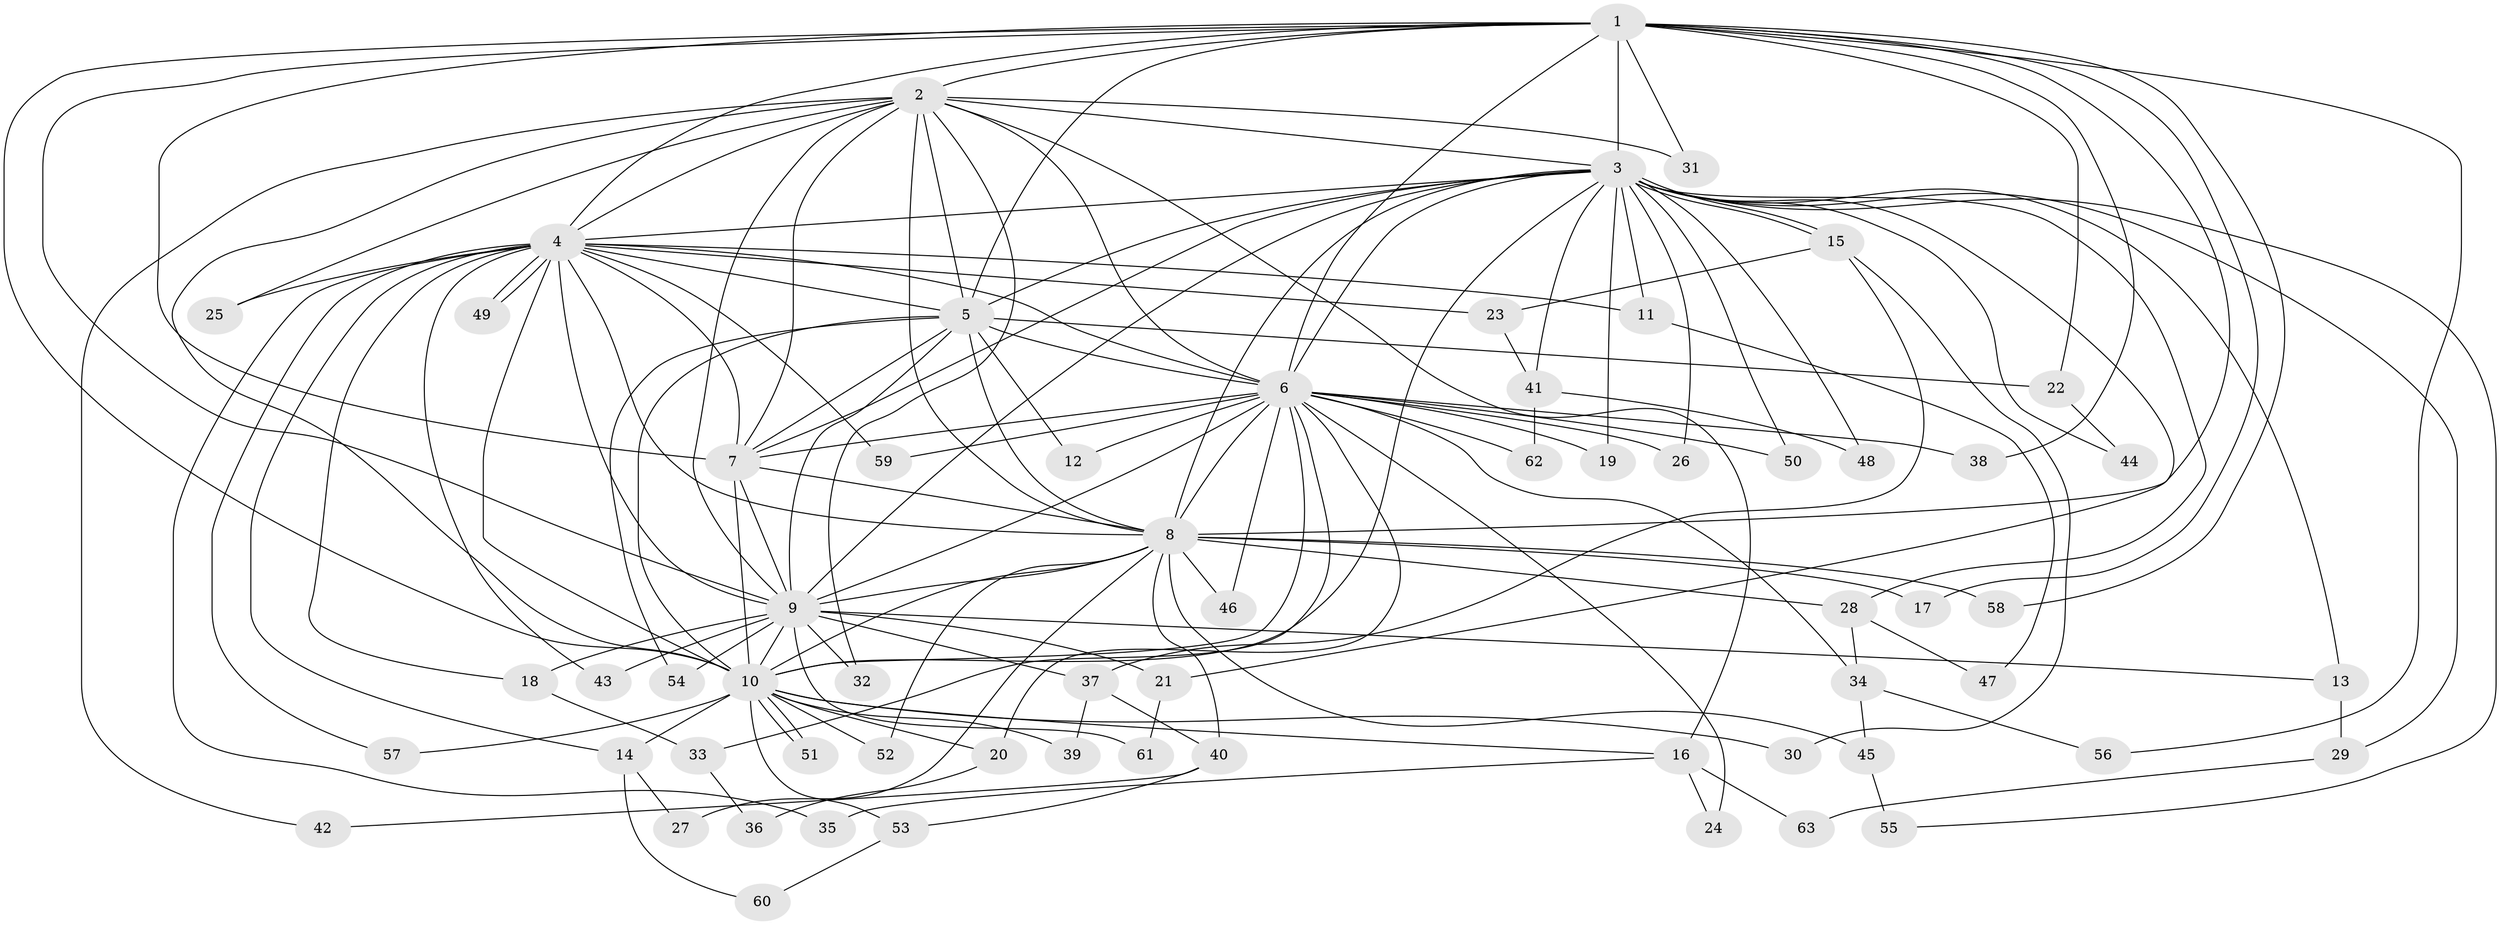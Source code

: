 // Generated by graph-tools (version 1.1) at 2025/25/03/09/25 03:25:38]
// undirected, 63 vertices, 151 edges
graph export_dot {
graph [start="1"]
  node [color=gray90,style=filled];
  1;
  2;
  3;
  4;
  5;
  6;
  7;
  8;
  9;
  10;
  11;
  12;
  13;
  14;
  15;
  16;
  17;
  18;
  19;
  20;
  21;
  22;
  23;
  24;
  25;
  26;
  27;
  28;
  29;
  30;
  31;
  32;
  33;
  34;
  35;
  36;
  37;
  38;
  39;
  40;
  41;
  42;
  43;
  44;
  45;
  46;
  47;
  48;
  49;
  50;
  51;
  52;
  53;
  54;
  55;
  56;
  57;
  58;
  59;
  60;
  61;
  62;
  63;
  1 -- 2;
  1 -- 3;
  1 -- 4;
  1 -- 5;
  1 -- 6;
  1 -- 7;
  1 -- 8;
  1 -- 9;
  1 -- 10;
  1 -- 17;
  1 -- 22;
  1 -- 31;
  1 -- 38;
  1 -- 56;
  1 -- 58;
  2 -- 3;
  2 -- 4;
  2 -- 5;
  2 -- 6;
  2 -- 7;
  2 -- 8;
  2 -- 9;
  2 -- 10;
  2 -- 16;
  2 -- 25;
  2 -- 31;
  2 -- 32;
  2 -- 42;
  3 -- 4;
  3 -- 5;
  3 -- 6;
  3 -- 7;
  3 -- 8;
  3 -- 9;
  3 -- 10;
  3 -- 11;
  3 -- 13;
  3 -- 15;
  3 -- 15;
  3 -- 19;
  3 -- 21;
  3 -- 26;
  3 -- 28;
  3 -- 29;
  3 -- 41;
  3 -- 44;
  3 -- 48;
  3 -- 50;
  3 -- 55;
  4 -- 5;
  4 -- 6;
  4 -- 7;
  4 -- 8;
  4 -- 9;
  4 -- 10;
  4 -- 11;
  4 -- 14;
  4 -- 18;
  4 -- 23;
  4 -- 25;
  4 -- 35;
  4 -- 43;
  4 -- 49;
  4 -- 49;
  4 -- 57;
  4 -- 59;
  5 -- 6;
  5 -- 7;
  5 -- 8;
  5 -- 9;
  5 -- 10;
  5 -- 12;
  5 -- 22;
  5 -- 54;
  6 -- 7;
  6 -- 8;
  6 -- 9;
  6 -- 10;
  6 -- 12;
  6 -- 19;
  6 -- 20;
  6 -- 24;
  6 -- 26;
  6 -- 33;
  6 -- 34;
  6 -- 38;
  6 -- 46;
  6 -- 50;
  6 -- 59;
  6 -- 62;
  7 -- 8;
  7 -- 9;
  7 -- 10;
  8 -- 9;
  8 -- 10;
  8 -- 17;
  8 -- 27;
  8 -- 28;
  8 -- 40;
  8 -- 45;
  8 -- 46;
  8 -- 52;
  8 -- 58;
  9 -- 10;
  9 -- 13;
  9 -- 18;
  9 -- 21;
  9 -- 32;
  9 -- 37;
  9 -- 43;
  9 -- 54;
  9 -- 61;
  10 -- 14;
  10 -- 16;
  10 -- 20;
  10 -- 30;
  10 -- 39;
  10 -- 51;
  10 -- 51;
  10 -- 52;
  10 -- 53;
  10 -- 57;
  11 -- 47;
  13 -- 29;
  14 -- 27;
  14 -- 60;
  15 -- 23;
  15 -- 30;
  15 -- 37;
  16 -- 24;
  16 -- 35;
  16 -- 63;
  18 -- 33;
  20 -- 36;
  21 -- 61;
  22 -- 44;
  23 -- 41;
  28 -- 34;
  28 -- 47;
  29 -- 63;
  33 -- 36;
  34 -- 45;
  34 -- 56;
  37 -- 39;
  37 -- 40;
  40 -- 42;
  40 -- 53;
  41 -- 48;
  41 -- 62;
  45 -- 55;
  53 -- 60;
}
